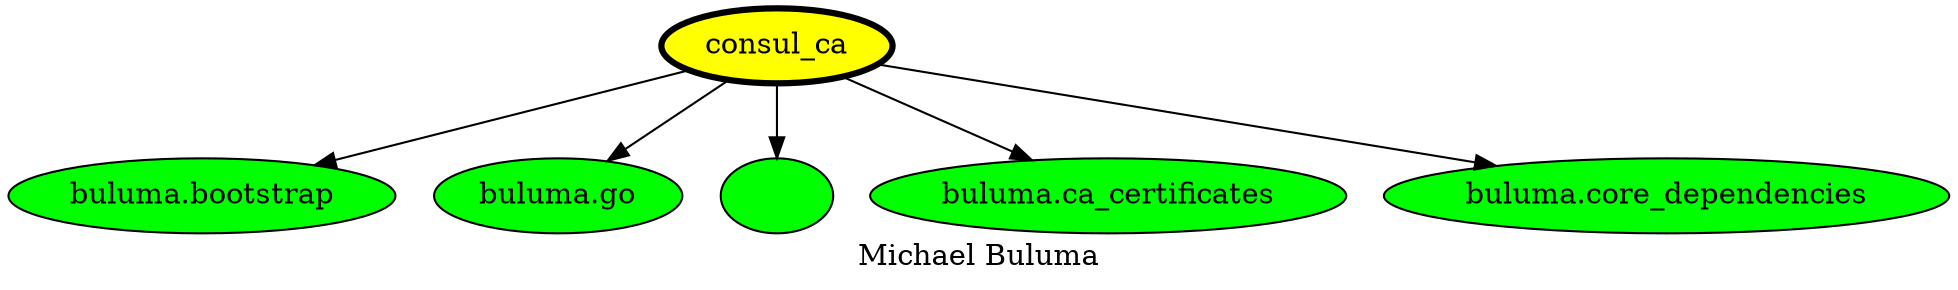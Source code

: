 digraph PhiloDilemma {
  label = "Michael Buluma" ;
  overlap=false
  {
    "consul_ca" [fillcolor=yellow style=filled penwidth=3]
    "buluma.bootstrap" [fillcolor=green style=filled]
    "buluma.go" [fillcolor=green style=filled]
    "" [fillcolor=green style=filled]
    "buluma.ca_certificates" [fillcolor=green style=filled]
    "buluma.core_dependencies" [fillcolor=green style=filled]
  }
  "consul_ca" -> "buluma.bootstrap"
  "consul_ca" -> "buluma.go"
  "consul_ca" -> ""
  "consul_ca" -> "buluma.ca_certificates"
  "consul_ca" -> "buluma.core_dependencies"
}

